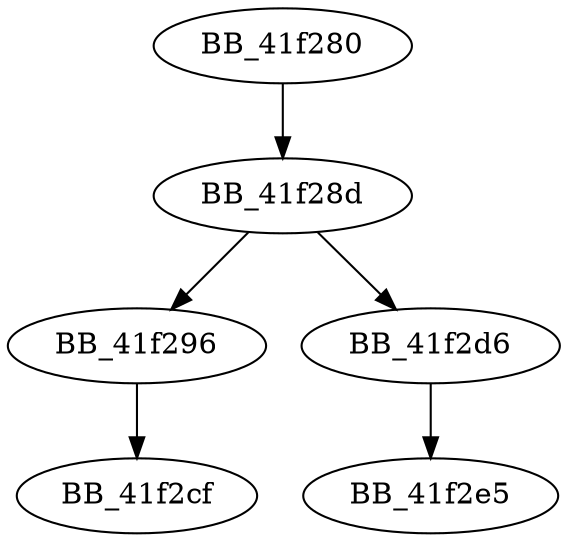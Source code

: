 DiGraph sub_41F280{
BB_41f280->BB_41f28d
BB_41f28d->BB_41f296
BB_41f28d->BB_41f2d6
BB_41f296->BB_41f2cf
BB_41f2d6->BB_41f2e5
}
